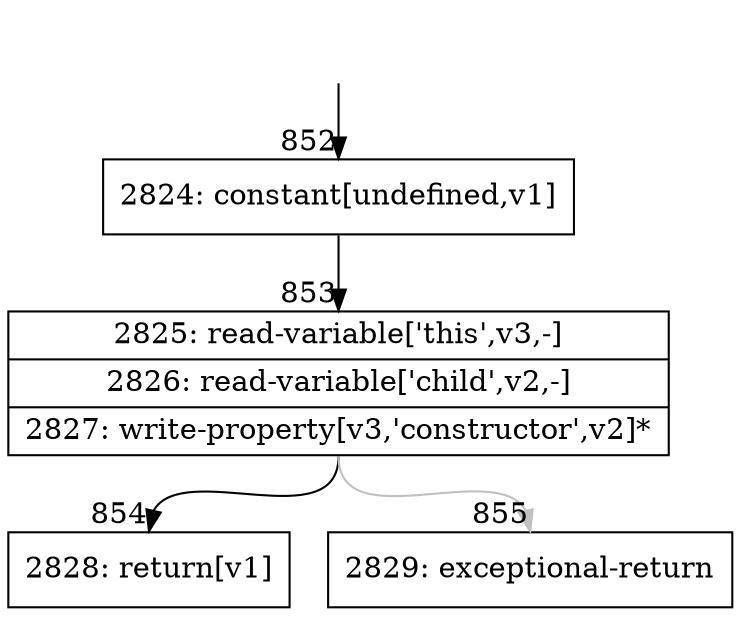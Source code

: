 digraph {
rankdir="TD"
BB_entry78[shape=none,label=""];
BB_entry78 -> BB852 [tailport=s, headport=n, headlabel="    852"]
BB852 [shape=record label="{2824: constant[undefined,v1]}" ] 
BB852 -> BB853 [tailport=s, headport=n, headlabel="      853"]
BB853 [shape=record label="{2825: read-variable['this',v3,-]|2826: read-variable['child',v2,-]|2827: write-property[v3,'constructor',v2]*}" ] 
BB853 -> BB854 [tailport=s, headport=n, headlabel="      854"]
BB853 -> BB855 [tailport=s, headport=n, color=gray, headlabel="      855"]
BB854 [shape=record label="{2828: return[v1]}" ] 
BB855 [shape=record label="{2829: exceptional-return}" ] 
//#$~ 796
}
